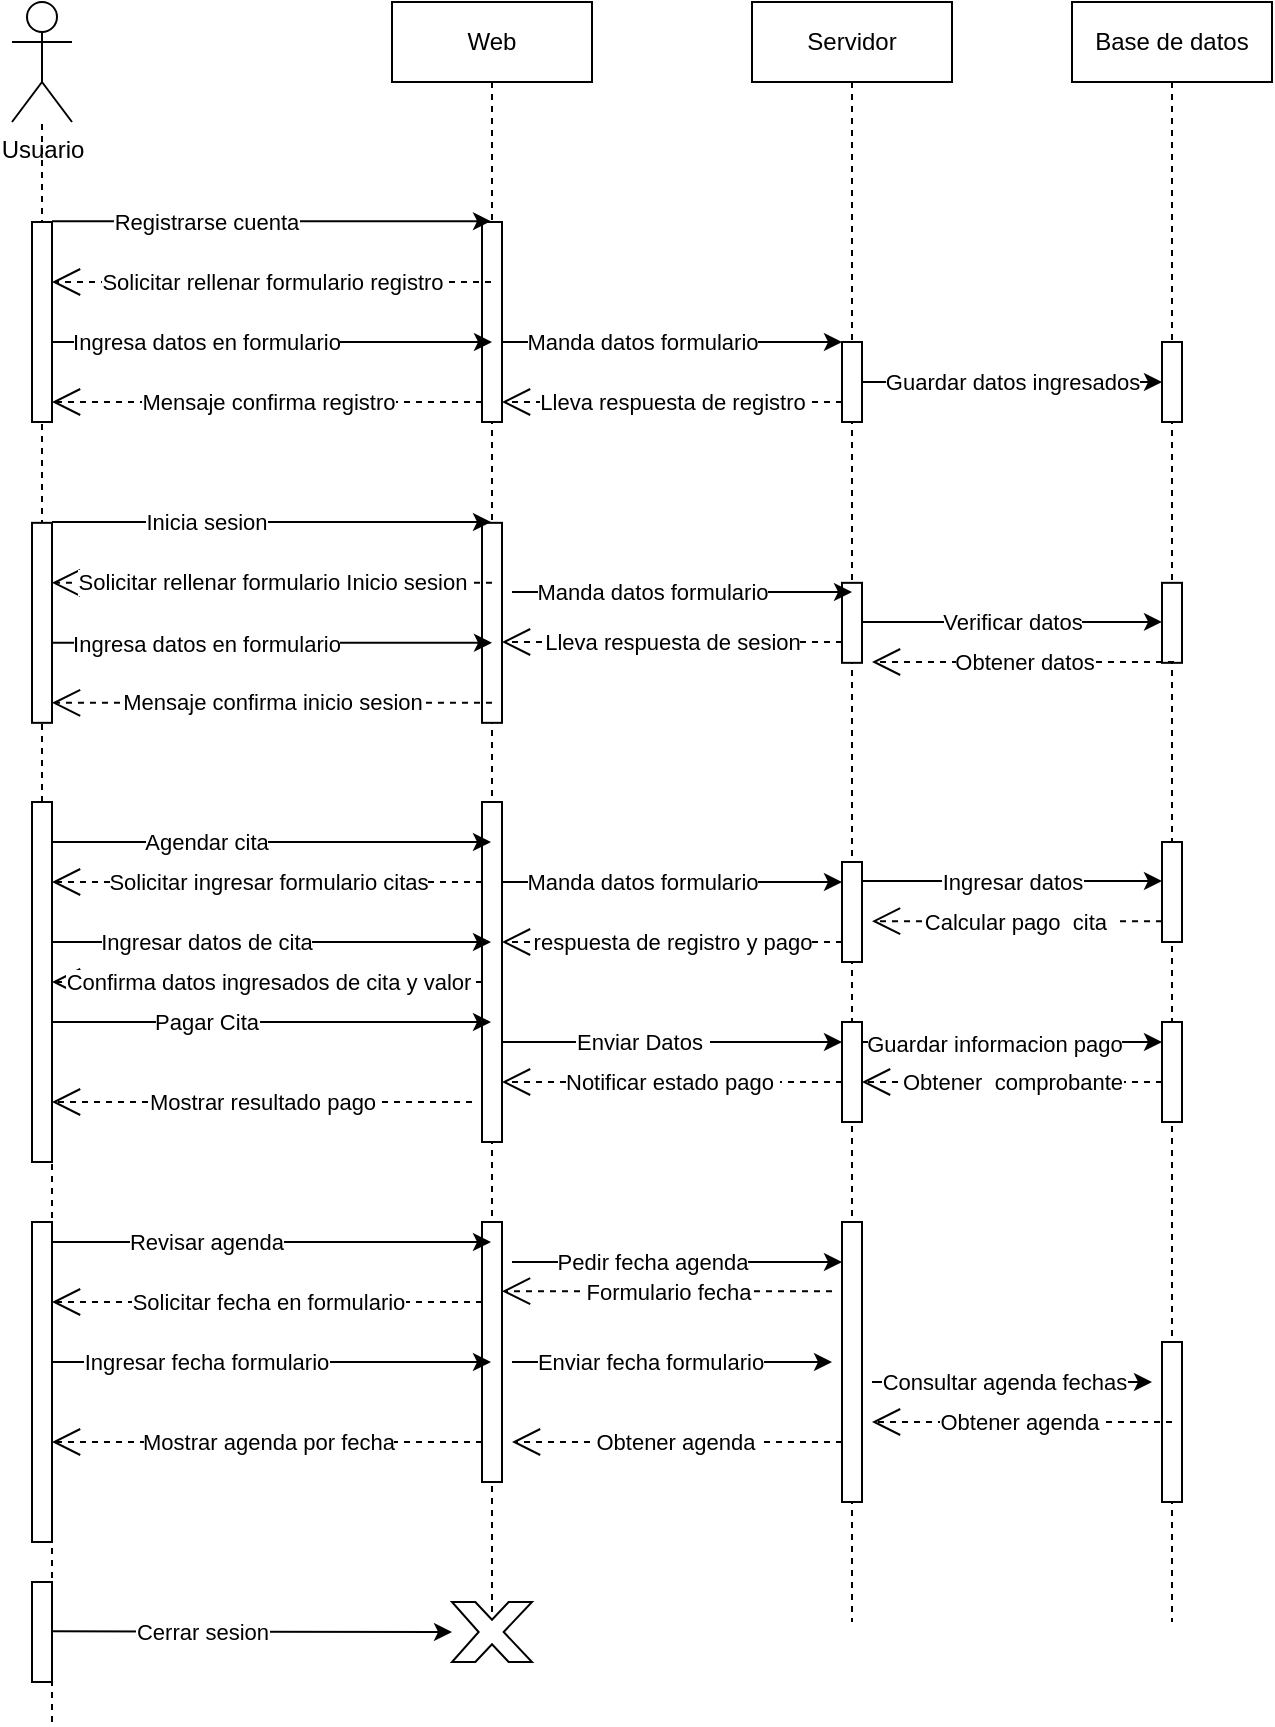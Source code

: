 <mxfile version="24.7.17">
  <diagram name="Page-1" id="2YBvvXClWsGukQMizWep">
    <mxGraphModel dx="527" dy="576" grid="1" gridSize="10" guides="1" tooltips="1" connect="1" arrows="1" fold="1" page="1" pageScale="1" pageWidth="850" pageHeight="1100" math="0" shadow="0">
      <root>
        <mxCell id="0" />
        <mxCell id="1" parent="0" />
        <mxCell id="aM9ryv3xv72pqoxQDRHE-5" value="Web" style="shape=umlLifeline;perimeter=lifelinePerimeter;whiteSpace=wrap;html=1;container=0;dropTarget=0;collapsible=0;recursiveResize=0;outlineConnect=0;portConstraint=eastwest;newEdgeStyle={&quot;edgeStyle&quot;:&quot;elbowEdgeStyle&quot;,&quot;elbow&quot;:&quot;vertical&quot;,&quot;curved&quot;:0,&quot;rounded&quot;:0};" parent="1" vertex="1">
          <mxGeometry x="410" y="140" width="100" height="820" as="geometry" />
        </mxCell>
        <mxCell id="aM9ryv3xv72pqoxQDRHE-6" value="" style="html=1;points=[];perimeter=orthogonalPerimeter;outlineConnect=0;targetShapes=umlLifeline;portConstraint=eastwest;newEdgeStyle={&quot;edgeStyle&quot;:&quot;elbowEdgeStyle&quot;,&quot;elbow&quot;:&quot;vertical&quot;,&quot;curved&quot;:0,&quot;rounded&quot;:0};" parent="aM9ryv3xv72pqoxQDRHE-5" vertex="1">
          <mxGeometry x="45" y="110" width="10" height="100" as="geometry" />
        </mxCell>
        <mxCell id="HGTkuZMRSbcF1hYtHtGG-42" value="" style="html=1;points=[];perimeter=orthogonalPerimeter;outlineConnect=0;targetShapes=umlLifeline;portConstraint=eastwest;newEdgeStyle={&quot;edgeStyle&quot;:&quot;elbowEdgeStyle&quot;,&quot;elbow&quot;:&quot;vertical&quot;,&quot;curved&quot;:0,&quot;rounded&quot;:0};" vertex="1" parent="aM9ryv3xv72pqoxQDRHE-5">
          <mxGeometry x="45" y="260.42" width="10" height="100" as="geometry" />
        </mxCell>
        <mxCell id="HGTkuZMRSbcF1hYtHtGG-62" value="" style="html=1;points=[];perimeter=orthogonalPerimeter;outlineConnect=0;targetShapes=umlLifeline;portConstraint=eastwest;newEdgeStyle={&quot;edgeStyle&quot;:&quot;elbowEdgeStyle&quot;,&quot;elbow&quot;:&quot;vertical&quot;,&quot;curved&quot;:0,&quot;rounded&quot;:0};" vertex="1" parent="aM9ryv3xv72pqoxQDRHE-5">
          <mxGeometry x="45" y="400" width="10" height="170" as="geometry" />
        </mxCell>
        <mxCell id="HGTkuZMRSbcF1hYtHtGG-114" value="&lt;span style=&quot;color: rgba(0, 0, 0, 0); font-family: monospace; font-size: 0px; text-align: start;&quot;&gt;%3CmxGraphModel%3E%3Croot%3E%3CmxCell%20id%3D%220%22%2F%3E%3CmxCell%20id%3D%221%22%20parent%3D%220%22%2F%3E%3CmxCell%20id%3D%222%22%20value%3D%22%22%20style%3D%22endArrow%3Dclassic%3Bhtml%3D1%3Brounded%3D0%3B%22%20edge%3D%221%22%20parent%3D%221%22%3E%3CmxGeometry%20width%3D%2250%22%20height%3D%2250%22%20relative%3D%221%22%20as%3D%22geometry%22%3E%3CmxPoint%20x%3D%22240%22%20y%3D%22400%22%20as%3D%22sourcePoint%22%2F%3E%3CmxPoint%20x%3D%22459.5%22%20y%3D%22400%22%20as%3D%22targetPoint%22%2F%3E%3C%2FmxGeometry%3E%3C%2FmxCell%3E%3CmxCell%20id%3D%223%22%20value%3D%22Inicia%20sesion%22%20style%3D%22edgeLabel%3Bhtml%3D1%3Balign%3Dcenter%3BverticalAlign%3Dmiddle%3Bresizable%3D0%3Bpoints%3D%5B%5D%3B%22%20vertex%3D%221%22%20connectable%3D%220%22%20parent%3D%222%22%3E%3CmxGeometry%20x%3D%22-0.717%22%20y%3D%221%22%20relative%3D%221%22%20as%3D%22geometry%22%3E%3CmxPoint%20x%3D%2246%22%20y%3D%221%22%20as%3D%22offset%22%2F%3E%3C%2FmxGeometry%3E%3C%2FmxCell%3E%3C%2Froot%3E%3C%2FmxGraphModel%3E&lt;/span&gt;&lt;span style=&quot;color: rgba(0, 0, 0, 0); font-family: monospace; font-size: 0px; text-align: start;&quot;&gt;%3CmxGraphModel%3E%3Croot%3E%3CmxCell%20id%3D%220%22%2F%3E%3CmxCell%20id%3D%221%22%20parent%3D%220%22%2F%3E%3CmxCell%20id%3D%222%22%20value%3D%22%22%20style%3D%22endArrow%3Dclassic%3Bhtml%3D1%3Brounded%3D0%3B%22%20edge%3D%221%22%20parent%3D%221%22%3E%3CmxGeometry%20width%3D%2250%22%20height%3D%2250%22%20relative%3D%221%22%20as%3D%22geometry%22%3E%3CmxPoint%20x%3D%22240%22%20y%3D%22400%22%20as%3D%22sourcePoint%22%2F%3E%3CmxPoint%20x%3D%22459.5%22%20y%3D%22400%22%20as%3D%22targetPoint%22%2F%3E%3C%2FmxGeometry%3E%3C%2FmxCell%3E%3CmxCell%20id%3D%223%22%20value%3D%22Inicia%20sesion%22%20style%3D%22edgeLabel%3Bhtml%3D1%3Balign%3Dcenter%3BverticalAlign%3Dmiddle%3Bresizable%3D0%3Bpoints%3D%5B%5D%3B%22%20vertex%3D%221%22%20connectable%3D%220%22%20parent%3D%222%22%3E%3CmxGeometry%20x%3D%22-0.717%22%20y%3D%221%22%20relative%3D%221%22%20as%3D%22geometry%22%3E%3CmxPoint%20x%3D%2246%22%20y%3D%221%22%20as%3D%22offset%22%2F%3E%3C%2FmxGeometry%3E%3C%2FmxCell%3E%3C%2Froot%3E%3C%2FmxGraphModel%3E&lt;/span&gt;" style="html=1;points=[];perimeter=orthogonalPerimeter;outlineConnect=0;targetShapes=umlLifeline;portConstraint=eastwest;newEdgeStyle={&quot;edgeStyle&quot;:&quot;elbowEdgeStyle&quot;,&quot;elbow&quot;:&quot;vertical&quot;,&quot;curved&quot;:0,&quot;rounded&quot;:0};" vertex="1" parent="aM9ryv3xv72pqoxQDRHE-5">
          <mxGeometry x="45" y="610" width="10" height="130" as="geometry" />
        </mxCell>
        <mxCell id="HGTkuZMRSbcF1hYtHtGG-1" value="Servidor" style="shape=umlLifeline;perimeter=lifelinePerimeter;whiteSpace=wrap;html=1;container=0;dropTarget=0;collapsible=0;recursiveResize=0;outlineConnect=0;portConstraint=eastwest;newEdgeStyle={&quot;edgeStyle&quot;:&quot;elbowEdgeStyle&quot;,&quot;elbow&quot;:&quot;vertical&quot;,&quot;curved&quot;:0,&quot;rounded&quot;:0};" vertex="1" parent="1">
          <mxGeometry x="590" y="140" width="100" height="810" as="geometry" />
        </mxCell>
        <mxCell id="HGTkuZMRSbcF1hYtHtGG-2" value="" style="html=1;points=[];perimeter=orthogonalPerimeter;outlineConnect=0;targetShapes=umlLifeline;portConstraint=eastwest;newEdgeStyle={&quot;edgeStyle&quot;:&quot;elbowEdgeStyle&quot;,&quot;elbow&quot;:&quot;vertical&quot;,&quot;curved&quot;:0,&quot;rounded&quot;:0};" vertex="1" parent="HGTkuZMRSbcF1hYtHtGG-1">
          <mxGeometry x="45" y="170" width="10" height="40" as="geometry" />
        </mxCell>
        <mxCell id="HGTkuZMRSbcF1hYtHtGG-44" value="" style="html=1;points=[];perimeter=orthogonalPerimeter;outlineConnect=0;targetShapes=umlLifeline;portConstraint=eastwest;newEdgeStyle={&quot;edgeStyle&quot;:&quot;elbowEdgeStyle&quot;,&quot;elbow&quot;:&quot;vertical&quot;,&quot;curved&quot;:0,&quot;rounded&quot;:0};" vertex="1" parent="HGTkuZMRSbcF1hYtHtGG-1">
          <mxGeometry x="45" y="290.42" width="10" height="40" as="geometry" />
        </mxCell>
        <mxCell id="HGTkuZMRSbcF1hYtHtGG-69" value="&lt;span style=&quot;color: rgba(0, 0, 0, 0); font-family: monospace; font-size: 0px; text-align: start;&quot;&gt;%3CmxGraphModel%3E%3Croot%3E%3CmxCell%20id%3D%220%22%2F%3E%3CmxCell%20id%3D%221%22%20parent%3D%220%22%2F%3E%3CmxCell%20id%3D%222%22%20value%3D%22%22%20style%3D%22endArrow%3Dclassic%3Bhtml%3D1%3Brounded%3D0%3B%22%20edge%3D%221%22%20parent%3D%221%22%3E%3CmxGeometry%20width%3D%2250%22%20height%3D%2250%22%20relative%3D%221%22%20as%3D%22geometry%22%3E%3CmxPoint%20x%3D%22240%22%20y%3D%22400%22%20as%3D%22sourcePoint%22%2F%3E%3CmxPoint%20x%3D%22459.5%22%20y%3D%22400%22%20as%3D%22targetPoint%22%2F%3E%3C%2FmxGeometry%3E%3C%2FmxCell%3E%3CmxCell%20id%3D%223%22%20value%3D%22Inicia%20sesion%22%20style%3D%22edgeLabel%3Bhtml%3D1%3Balign%3Dcenter%3BverticalAlign%3Dmiddle%3Bresizable%3D0%3Bpoints%3D%5B%5D%3B%22%20vertex%3D%221%22%20connectable%3D%220%22%20parent%3D%222%22%3E%3CmxGeometry%20x%3D%22-0.717%22%20y%3D%221%22%20relative%3D%221%22%20as%3D%22geometry%22%3E%3CmxPoint%20x%3D%2246%22%20y%3D%221%22%20as%3D%22offset%22%2F%3E%3C%2FmxGeometry%3E%3C%2FmxCell%3E%3C%2Froot%3E%3C%2FmxGraphModel%3E&lt;/span&gt;" style="html=1;points=[];perimeter=orthogonalPerimeter;outlineConnect=0;targetShapes=umlLifeline;portConstraint=eastwest;newEdgeStyle={&quot;edgeStyle&quot;:&quot;elbowEdgeStyle&quot;,&quot;elbow&quot;:&quot;vertical&quot;,&quot;curved&quot;:0,&quot;rounded&quot;:0};" vertex="1" parent="HGTkuZMRSbcF1hYtHtGG-1">
          <mxGeometry x="45" y="430" width="10" height="50" as="geometry" />
        </mxCell>
        <mxCell id="HGTkuZMRSbcF1hYtHtGG-94" value="&lt;span style=&quot;color: rgba(0, 0, 0, 0); font-family: monospace; font-size: 0px; text-align: start;&quot;&gt;%3CmxGraphModel%3E%3Croot%3E%3CmxCell%20id%3D%220%22%2F%3E%3CmxCell%20id%3D%221%22%20parent%3D%220%22%2F%3E%3CmxCell%20id%3D%222%22%20value%3D%22%22%20style%3D%22endArrow%3Dclassic%3Bhtml%3D1%3Brounded%3D0%3B%22%20edge%3D%221%22%20parent%3D%221%22%3E%3CmxGeometry%20width%3D%2250%22%20height%3D%2250%22%20relative%3D%221%22%20as%3D%22geometry%22%3E%3CmxPoint%20x%3D%22240%22%20y%3D%22400%22%20as%3D%22sourcePoint%22%2F%3E%3CmxPoint%20x%3D%22459.5%22%20y%3D%22400%22%20as%3D%22targetPoint%22%2F%3E%3C%2FmxGeometry%3E%3C%2FmxCell%3E%3CmxCell%20id%3D%223%22%20value%3D%22Inicia%20sesion%22%20style%3D%22edgeLabel%3Bhtml%3D1%3Balign%3Dcenter%3BverticalAlign%3Dmiddle%3Bresizable%3D0%3Bpoints%3D%5B%5D%3B%22%20vertex%3D%221%22%20connectable%3D%220%22%20parent%3D%222%22%3E%3CmxGeometry%20x%3D%22-0.717%22%20y%3D%221%22%20relative%3D%221%22%20as%3D%22geometry%22%3E%3CmxPoint%20x%3D%2246%22%20y%3D%221%22%20as%3D%22offset%22%2F%3E%3C%2FmxGeometry%3E%3C%2FmxCell%3E%3C%2Froot%3E%3C%2FmxGraphModel%3E&lt;/span&gt;&lt;span style=&quot;color: rgba(0, 0, 0, 0); font-family: monospace; font-size: 0px; text-align: start;&quot;&gt;%3CmxGraphModel%3E%3Croot%3E%3CmxCell%20id%3D%220%22%2F%3E%3CmxCell%20id%3D%221%22%20parent%3D%220%22%2F%3E%3CmxCell%20id%3D%222%22%20value%3D%22%22%20style%3D%22endArrow%3Dclassic%3Bhtml%3D1%3Brounded%3D0%3B%22%20edge%3D%221%22%20parent%3D%221%22%3E%3CmxGeometry%20width%3D%2250%22%20height%3D%2250%22%20relative%3D%221%22%20as%3D%22geometry%22%3E%3CmxPoint%20x%3D%22240%22%20y%3D%22400%22%20as%3D%22sourcePoint%22%2F%3E%3CmxPoint%20x%3D%22459.5%22%20y%3D%22400%22%20as%3D%22targetPoint%22%2F%3E%3C%2FmxGeometry%3E%3C%2FmxCell%3E%3CmxCell%20id%3D%223%22%20value%3D%22Inicia%20sesion%22%20style%3D%22edgeLabel%3Bhtml%3D1%3Balign%3Dcenter%3BverticalAlign%3Dmiddle%3Bresizable%3D0%3Bpoints%3D%5B%5D%3B%22%20vertex%3D%221%22%20connectable%3D%220%22%20parent%3D%222%22%3E%3CmxGeometry%20x%3D%22-0.717%22%20y%3D%221%22%20relative%3D%221%22%20as%3D%22geometry%22%3E%3CmxPoint%20x%3D%2246%22%20y%3D%221%22%20as%3D%22offset%22%2F%3E%3C%2FmxGeometry%3E%3C%2FmxCell%3E%3C%2Froot%3E%3C%2FmxGraphModel%3E&lt;/span&gt;&lt;span style=&quot;color: rgba(0, 0, 0, 0); font-family: monospace; font-size: 0px; text-align: start;&quot;&gt;%3CmxGraphModel%3E%3Croot%3E%3CmxCell%20id%3D%220%22%2F%3E%3CmxCell%20id%3D%221%22%20parent%3D%220%22%2F%3E%3CmxCell%20id%3D%222%22%20value%3D%22%22%20style%3D%22endArrow%3Dclassic%3Bhtml%3D1%3Brounded%3D0%3B%22%20edge%3D%221%22%20parent%3D%221%22%3E%3CmxGeometry%20width%3D%2250%22%20height%3D%2250%22%20relative%3D%221%22%20as%3D%22geometry%22%3E%3CmxPoint%20x%3D%22240%22%20y%3D%22400%22%20as%3D%22sourcePoint%22%2F%3E%3CmxPoint%20x%3D%22459.5%22%20y%3D%22400%22%20as%3D%22targetPoint%22%2F%3E%3C%2FmxGeometry%3E%3C%2FmxCell%3E%3CmxCell%20id%3D%223%22%20value%3D%22Inicia%20sesion%22%20style%3D%22edgeLabel%3Bhtml%3D1%3Balign%3Dcenter%3BverticalAlign%3Dmiddle%3Bresizable%3D0%3Bpoints%3D%5B%5D%3B%22%20vertex%3D%221%22%20connectable%3D%220%22%20parent%3D%222%22%3E%3CmxGeometry%20x%3D%22-0.717%22%20y%3D%221%22%20relative%3D%221%22%20as%3D%22geometry%22%3E%3CmxPoint%20x%3D%2246%22%20y%3D%221%22%20as%3D%22offset%22%2F%3E%3C%2FmxGeometry%3E%3C%2FmxCell%3E%3C%2Froot%3E%3C%2FmxGraphModel%3E&lt;/span&gt;&lt;span style=&quot;color: rgba(0, 0, 0, 0); font-family: monospace; font-size: 0px; text-align: start;&quot;&gt;%3CmxGraphModel%3E%3Croot%3E%3CmxCell%20id%3D%220%22%2F%3E%3CmxCell%20id%3D%221%22%20parent%3D%220%22%2F%3E%3CmxCell%20id%3D%222%22%20value%3D%22%22%20style%3D%22endArrow%3Dclassic%3Bhtml%3D1%3Brounded%3D0%3B%22%20edge%3D%221%22%20parent%3D%221%22%3E%3CmxGeometry%20width%3D%2250%22%20height%3D%2250%22%20relative%3D%221%22%20as%3D%22geometry%22%3E%3CmxPoint%20x%3D%22240%22%20y%3D%22400%22%20as%3D%22sourcePoint%22%2F%3E%3CmxPoint%20x%3D%22459.5%22%20y%3D%22400%22%20as%3D%22targetPoint%22%2F%3E%3C%2FmxGeometry%3E%3C%2FmxCell%3E%3CmxCell%20id%3D%223%22%20value%3D%22Inicia%20sesion%22%20style%3D%22edgeLabel%3Bhtml%3D1%3Balign%3Dcenter%3BverticalAlign%3Dmiddle%3Bresizable%3D0%3Bpoints%3D%5B%5D%3B%22%20vertex%3D%221%22%20connectable%3D%220%22%20parent%3D%222%22%3E%3CmxGeometry%20x%3D%22-0.717%22%20y%3D%221%22%20relative%3D%221%22%20as%3D%22geometry%22%3E%3CmxPoint%20x%3D%2246%22%20y%3D%221%22%20as%3D%22offset%22%2F%3E%3C%2FmxGeometry%3E%3C%2FmxCell%3E%3C%2Froot%3E%3C%2FmxGraphModel%3E&lt;/span&gt;" style="html=1;points=[];perimeter=orthogonalPerimeter;outlineConnect=0;targetShapes=umlLifeline;portConstraint=eastwest;newEdgeStyle={&quot;edgeStyle&quot;:&quot;elbowEdgeStyle&quot;,&quot;elbow&quot;:&quot;vertical&quot;,&quot;curved&quot;:0,&quot;rounded&quot;:0};" vertex="1" parent="HGTkuZMRSbcF1hYtHtGG-1">
          <mxGeometry x="45" y="510" width="10" height="50" as="geometry" />
        </mxCell>
        <mxCell id="HGTkuZMRSbcF1hYtHtGG-112" value="&lt;span style=&quot;color: rgba(0, 0, 0, 0); font-family: monospace; font-size: 0px; text-align: start;&quot;&gt;%3CmxGraphModel%3E%3Croot%3E%3CmxCell%20id%3D%220%22%2F%3E%3CmxCell%20id%3D%221%22%20parent%3D%220%22%2F%3E%3CmxCell%20id%3D%222%22%20value%3D%22%22%20style%3D%22endArrow%3Dclassic%3Bhtml%3D1%3Brounded%3D0%3B%22%20edge%3D%221%22%20parent%3D%221%22%3E%3CmxGeometry%20width%3D%2250%22%20height%3D%2250%22%20relative%3D%221%22%20as%3D%22geometry%22%3E%3CmxPoint%20x%3D%22240%22%20y%3D%22400%22%20as%3D%22sourcePoint%22%2F%3E%3CmxPoint%20x%3D%22459.5%22%20y%3D%22400%22%20as%3D%22targetPoint%22%2F%3E%3C%2FmxGeometry%3E%3C%2FmxCell%3E%3CmxCell%20id%3D%223%22%20value%3D%22Inicia%20sesion%22%20style%3D%22edgeLabel%3Bhtml%3D1%3Balign%3Dcenter%3BverticalAlign%3Dmiddle%3Bresizable%3D0%3Bpoints%3D%5B%5D%3B%22%20vertex%3D%221%22%20connectable%3D%220%22%20parent%3D%222%22%3E%3CmxGeometry%20x%3D%22-0.717%22%20y%3D%221%22%20relative%3D%221%22%20as%3D%22geometry%22%3E%3CmxPoint%20x%3D%2246%22%20y%3D%221%22%20as%3D%22offset%22%2F%3E%3C%2FmxGeometry%3E%3C%2FmxCell%3E%3C%2Froot%3E%3C%2FmxGraphModel%3E&lt;/span&gt;&lt;span style=&quot;color: rgba(0, 0, 0, 0); font-family: monospace; font-size: 0px; text-align: start;&quot;&gt;%3CmxGraphModel%3E%3Croot%3E%3CmxCell%20id%3D%220%22%2F%3E%3CmxCell%20id%3D%221%22%20parent%3D%220%22%2F%3E%3CmxCell%20id%3D%222%22%20value%3D%22%22%20style%3D%22endArrow%3Dclassic%3Bhtml%3D1%3Brounded%3D0%3B%22%20edge%3D%221%22%20parent%3D%221%22%3E%3CmxGeometry%20width%3D%2250%22%20height%3D%2250%22%20relative%3D%221%22%20as%3D%22geometry%22%3E%3CmxPoint%20x%3D%22240%22%20y%3D%22400%22%20as%3D%22sourcePoint%22%2F%3E%3CmxPoint%20x%3D%22459.5%22%20y%3D%22400%22%20as%3D%22targetPoint%22%2F%3E%3C%2FmxGeometry%3E%3C%2FmxCell%3E%3CmxCell%20id%3D%223%22%20value%3D%22Inicia%20sesion%22%20style%3D%22edgeLabel%3Bhtml%3D1%3Balign%3Dcenter%3BverticalAlign%3Dmiddle%3Bresizable%3D0%3Bpoints%3D%5B%5D%3B%22%20vertex%3D%221%22%20connectable%3D%220%22%20parent%3D%222%22%3E%3CmxGeometry%20x%3D%22-0.717%22%20y%3D%221%22%20relative%3D%221%22%20as%3D%22geometry%22%3E%3CmxPoint%20x%3D%2246%22%20y%3D%221%22%20as%3D%22offset%22%2F%3E%3C%2FmxGeometry%3E%3C%2FmxCell%3E%3C%2Froot%3E%3C%2FmxGraphModel%3E&lt;/span&gt;" style="html=1;points=[];perimeter=orthogonalPerimeter;outlineConnect=0;targetShapes=umlLifeline;portConstraint=eastwest;newEdgeStyle={&quot;edgeStyle&quot;:&quot;elbowEdgeStyle&quot;,&quot;elbow&quot;:&quot;vertical&quot;,&quot;curved&quot;:0,&quot;rounded&quot;:0};" vertex="1" parent="HGTkuZMRSbcF1hYtHtGG-1">
          <mxGeometry x="45" y="610" width="10" height="140" as="geometry" />
        </mxCell>
        <mxCell id="HGTkuZMRSbcF1hYtHtGG-4" value="Base de datos" style="shape=umlLifeline;perimeter=lifelinePerimeter;whiteSpace=wrap;html=1;container=0;dropTarget=0;collapsible=0;recursiveResize=0;outlineConnect=0;portConstraint=eastwest;newEdgeStyle={&quot;edgeStyle&quot;:&quot;elbowEdgeStyle&quot;,&quot;elbow&quot;:&quot;vertical&quot;,&quot;curved&quot;:0,&quot;rounded&quot;:0};" vertex="1" parent="1">
          <mxGeometry x="750" y="140" width="100" height="810" as="geometry" />
        </mxCell>
        <mxCell id="HGTkuZMRSbcF1hYtHtGG-5" value="" style="html=1;points=[];perimeter=orthogonalPerimeter;outlineConnect=0;targetShapes=umlLifeline;portConstraint=eastwest;newEdgeStyle={&quot;edgeStyle&quot;:&quot;elbowEdgeStyle&quot;,&quot;elbow&quot;:&quot;vertical&quot;,&quot;curved&quot;:0,&quot;rounded&quot;:0};" vertex="1" parent="HGTkuZMRSbcF1hYtHtGG-4">
          <mxGeometry x="45" y="170" width="10" height="40" as="geometry" />
        </mxCell>
        <mxCell id="HGTkuZMRSbcF1hYtHtGG-54" value="" style="html=1;points=[];perimeter=orthogonalPerimeter;outlineConnect=0;targetShapes=umlLifeline;portConstraint=eastwest;newEdgeStyle={&quot;edgeStyle&quot;:&quot;elbowEdgeStyle&quot;,&quot;elbow&quot;:&quot;vertical&quot;,&quot;curved&quot;:0,&quot;rounded&quot;:0};" vertex="1" parent="HGTkuZMRSbcF1hYtHtGG-4">
          <mxGeometry x="45" y="290.42" width="10" height="40" as="geometry" />
        </mxCell>
        <mxCell id="HGTkuZMRSbcF1hYtHtGG-83" value="&lt;span style=&quot;color: rgba(0, 0, 0, 0); font-family: monospace; font-size: 0px; text-align: start;&quot;&gt;%3CmxGraphModel%3E%3Croot%3E%3CmxCell%20id%3D%220%22%2F%3E%3CmxCell%20id%3D%221%22%20parent%3D%220%22%2F%3E%3CmxCell%20id%3D%222%22%20value%3D%22%22%20style%3D%22endArrow%3Dclassic%3Bhtml%3D1%3Brounded%3D0%3B%22%20edge%3D%221%22%20parent%3D%221%22%3E%3CmxGeometry%20width%3D%2250%22%20height%3D%2250%22%20relative%3D%221%22%20as%3D%22geometry%22%3E%3CmxPoint%20x%3D%22240%22%20y%3D%22660%22%20as%3D%22sourcePoint%22%2F%3E%3CmxPoint%20x%3D%22459.5%22%20y%3D%22660%22%20as%3D%22targetPoint%22%2F%3E%3C%2FmxGeometry%3E%3C%2FmxCell%3E%3CmxCell%20id%3D%223%22%20value%3D%22Pagar%20Cita%22%20style%3D%22edgeLabel%3Bhtml%3D1%3Balign%3Dcenter%3BverticalAlign%3Dmiddle%3Bresizable%3D0%3Bpoints%3D%5B%5D%3B%22%20vertex%3D%221%22%20connectable%3D%220%22%20parent%3D%222%22%3E%3CmxGeometry%20x%3D%22-0.717%22%20y%3D%221%22%20relative%3D%221%22%20as%3D%22geometry%22%3E%3CmxPoint%20x%3D%2246%22%20y%3D%221%22%20as%3D%22offset%22%2F%3E%3C%2FmxGeometry%3E%3C%2FmxCell%3E%3C%2Froot%3E%3C%2FmxGraphModel%3E&lt;/span&gt;&lt;span style=&quot;color: rgba(0, 0, 0, 0); font-family: monospace; font-size: 0px; text-align: start;&quot;&gt;%3CmxGraphModel%3E%3Croot%3E%3CmxCell%20id%3D%220%22%2F%3E%3CmxCell%20id%3D%221%22%20parent%3D%220%22%2F%3E%3CmxCell%20id%3D%222%22%20value%3D%22%22%20style%3D%22endArrow%3Dclassic%3Bhtml%3D1%3Brounded%3D0%3B%22%20edge%3D%221%22%20parent%3D%221%22%3E%3CmxGeometry%20width%3D%2250%22%20height%3D%2250%22%20relative%3D%221%22%20as%3D%22geometry%22%3E%3CmxPoint%20x%3D%22240%22%20y%3D%22660%22%20as%3D%22sourcePoint%22%2F%3E%3CmxPoint%20x%3D%22459.5%22%20y%3D%22660%22%20as%3D%22targetPoint%22%2F%3E%3C%2FmxGeometry%3E%3C%2FmxCell%3E%3CmxCell%20id%3D%223%22%20value%3D%22Pagar%20Cita%22%20style%3D%22edgeLabel%3Bhtml%3D1%3Balign%3Dcenter%3BverticalAlign%3Dmiddle%3Bresizable%3D0%3Bpoints%3D%5B%5D%3B%22%20vertex%3D%221%22%20connectable%3D%220%22%20parent%3D%222%22%3E%3CmxGeometry%20x%3D%22-0.717%22%20y%3D%221%22%20relative%3D%221%22%20as%3D%22geometry%22%3E%3CmxPoint%20x%3D%2246%22%20y%3D%221%22%20as%3D%22offset%22%2F%3E%3C%2FmxGeometry%3E%3C%2FmxCell%3E%3C%2Froot%3E%3C%2FmxGraphModel%3E&lt;/span&gt;" style="html=1;points=[];perimeter=orthogonalPerimeter;outlineConnect=0;targetShapes=umlLifeline;portConstraint=eastwest;newEdgeStyle={&quot;edgeStyle&quot;:&quot;elbowEdgeStyle&quot;,&quot;elbow&quot;:&quot;vertical&quot;,&quot;curved&quot;:0,&quot;rounded&quot;:0};" vertex="1" parent="HGTkuZMRSbcF1hYtHtGG-4">
          <mxGeometry x="45" y="420" width="10" height="50" as="geometry" />
        </mxCell>
        <mxCell id="HGTkuZMRSbcF1hYtHtGG-84" value="" style="endArrow=classic;html=1;rounded=0;" edge="1" parent="HGTkuZMRSbcF1hYtHtGG-4">
          <mxGeometry width="50" height="50" relative="1" as="geometry">
            <mxPoint x="-105" y="439.52" as="sourcePoint" />
            <mxPoint x="45" y="439.52" as="targetPoint" />
          </mxGeometry>
        </mxCell>
        <mxCell id="HGTkuZMRSbcF1hYtHtGG-85" value="Ingresar datos" style="edgeLabel;html=1;align=center;verticalAlign=middle;resizable=0;points=[];" vertex="1" connectable="0" parent="HGTkuZMRSbcF1hYtHtGG-84">
          <mxGeometry x="-0.717" y="1" relative="1" as="geometry">
            <mxPoint x="54" y="1" as="offset" />
          </mxGeometry>
        </mxCell>
        <mxCell id="HGTkuZMRSbcF1hYtHtGG-86" value="Calcular pago&amp;nbsp; cita&amp;nbsp;" style="endArrow=open;endSize=12;dashed=1;html=1;rounded=0;" edge="1" parent="HGTkuZMRSbcF1hYtHtGG-4" source="HGTkuZMRSbcF1hYtHtGG-83">
          <mxGeometry x="-0.001" width="160" relative="1" as="geometry">
            <mxPoint x="40" y="460" as="sourcePoint" />
            <mxPoint x="-100" y="459.58" as="targetPoint" />
            <mxPoint as="offset" />
          </mxGeometry>
        </mxCell>
        <mxCell id="HGTkuZMRSbcF1hYtHtGG-101" value="&lt;span style=&quot;color: rgba(0, 0, 0, 0); font-family: monospace; font-size: 0px; text-align: start;&quot;&gt;%3CmxGraphModel%3E%3Croot%3E%3CmxCell%20id%3D%220%22%2F%3E%3CmxCell%20id%3D%221%22%20parent%3D%220%22%2F%3E%3CmxCell%20id%3D%222%22%20value%3D%22%22%20style%3D%22endArrow%3Dclassic%3Bhtml%3D1%3Brounded%3D0%3B%22%20edge%3D%221%22%20parent%3D%221%22%3E%3CmxGeometry%20width%3D%2250%22%20height%3D%2250%22%20relative%3D%221%22%20as%3D%22geometry%22%3E%3CmxPoint%20x%3D%22240%22%20y%3D%22660%22%20as%3D%22sourcePoint%22%2F%3E%3CmxPoint%20x%3D%22459.5%22%20y%3D%22660%22%20as%3D%22targetPoint%22%2F%3E%3C%2FmxGeometry%3E%3C%2FmxCell%3E%3CmxCell%20id%3D%223%22%20value%3D%22Pagar%20Cita%22%20style%3D%22edgeLabel%3Bhtml%3D1%3Balign%3Dcenter%3BverticalAlign%3Dmiddle%3Bresizable%3D0%3Bpoints%3D%5B%5D%3B%22%20vertex%3D%221%22%20connectable%3D%220%22%20parent%3D%222%22%3E%3CmxGeometry%20x%3D%22-0.717%22%20y%3D%221%22%20relative%3D%221%22%20as%3D%22geometry%22%3E%3CmxPoint%20x%3D%2246%22%20y%3D%221%22%20as%3D%22offset%22%2F%3E%3C%2FmxGeometry%3E%3C%2FmxCell%3E%3C%2Froot%3E%3C%2FmxGraphModel%3E&lt;/span&gt;&lt;span style=&quot;color: rgba(0, 0, 0, 0); font-family: monospace; font-size: 0px; text-align: start;&quot;&gt;%3CmxGraphModel%3E%3Croot%3E%3CmxCell%20id%3D%220%22%2F%3E%3CmxCell%20id%3D%221%22%20parent%3D%220%22%2F%3E%3CmxCell%20id%3D%222%22%20value%3D%22%22%20style%3D%22endArrow%3Dclassic%3Bhtml%3D1%3Brounded%3D0%3B%22%20edge%3D%221%22%20parent%3D%221%22%3E%3CmxGeometry%20width%3D%2250%22%20height%3D%2250%22%20relative%3D%221%22%20as%3D%22geometry%22%3E%3CmxPoint%20x%3D%22240%22%20y%3D%22660%22%20as%3D%22sourcePoint%22%2F%3E%3CmxPoint%20x%3D%22459.5%22%20y%3D%22660%22%20as%3D%22targetPoint%22%2F%3E%3C%2FmxGeometry%3E%3C%2FmxCell%3E%3CmxCell%20id%3D%223%22%20value%3D%22Pagar%20Cita%22%20style%3D%22edgeLabel%3Bhtml%3D1%3Balign%3Dcenter%3BverticalAlign%3Dmiddle%3Bresizable%3D0%3Bpoints%3D%5B%5D%3B%22%20vertex%3D%221%22%20connectable%3D%220%22%20parent%3D%222%22%3E%3CmxGeometry%20x%3D%22-0.717%22%20y%3D%221%22%20relative%3D%221%22%20as%3D%22geometry%22%3E%3CmxPoint%20x%3D%2246%22%20y%3D%221%22%20as%3D%22offset%22%2F%3E%3C%2FmxGeometry%3E%3C%2FmxCell%3E%3C%2Froot%3E%3C%2FmxGraphModel%3E&lt;/span&gt;&lt;span style=&quot;color: rgba(0, 0, 0, 0); font-family: monospace; font-size: 0px; text-align: start;&quot;&gt;%3CmxGraphModel%3E%3Croot%3E%3CmxCell%20id%3D%220%22%2F%3E%3CmxCell%20id%3D%221%22%20parent%3D%220%22%2F%3E%3CmxCell%20id%3D%222%22%20value%3D%22%22%20style%3D%22endArrow%3Dclassic%3Bhtml%3D1%3Brounded%3D0%3B%22%20edge%3D%221%22%20parent%3D%221%22%3E%3CmxGeometry%20width%3D%2250%22%20height%3D%2250%22%20relative%3D%221%22%20as%3D%22geometry%22%3E%3CmxPoint%20x%3D%22240%22%20y%3D%22660%22%20as%3D%22sourcePoint%22%2F%3E%3CmxPoint%20x%3D%22459.5%22%20y%3D%22660%22%20as%3D%22targetPoint%22%2F%3E%3C%2FmxGeometry%3E%3C%2FmxCell%3E%3CmxCell%20id%3D%223%22%20value%3D%22Pagar%20Cita%22%20style%3D%22edgeLabel%3Bhtml%3D1%3Balign%3Dcenter%3BverticalAlign%3Dmiddle%3Bresizable%3D0%3Bpoints%3D%5B%5D%3B%22%20vertex%3D%221%22%20connectable%3D%220%22%20parent%3D%222%22%3E%3CmxGeometry%20x%3D%22-0.717%22%20y%3D%221%22%20relative%3D%221%22%20as%3D%22geometry%22%3E%3CmxPoint%20x%3D%2246%22%20y%3D%221%22%20as%3D%22offset%22%2F%3E%3C%2FmxGeometry%3E%3C%2FmxCell%3E%3C%2Froot%3E%3C%2FmxGraphModel%3E&lt;/span&gt;&lt;span style=&quot;color: rgba(0, 0, 0, 0); font-family: monospace; font-size: 0px; text-align: start;&quot;&gt;%3CmxGraphModel%3E%3Croot%3E%3CmxCell%20id%3D%220%22%2F%3E%3CmxCell%20id%3D%221%22%20parent%3D%220%22%2F%3E%3CmxCell%20id%3D%222%22%20value%3D%22%22%20style%3D%22endArrow%3Dclassic%3Bhtml%3D1%3Brounded%3D0%3B%22%20edge%3D%221%22%20parent%3D%221%22%3E%3CmxGeometry%20width%3D%2250%22%20height%3D%2250%22%20relative%3D%221%22%20as%3D%22geometry%22%3E%3CmxPoint%20x%3D%22240%22%20y%3D%22660%22%20as%3D%22sourcePoint%22%2F%3E%3CmxPoint%20x%3D%22459.5%22%20y%3D%22660%22%20as%3D%22targetPoint%22%2F%3E%3C%2FmxGeometry%3E%3C%2FmxCell%3E%3CmxCell%20id%3D%223%22%20value%3D%22Pagar%20Cita%22%20style%3D%22edgeLabel%3Bhtml%3D1%3Balign%3Dcenter%3BverticalAlign%3Dmiddle%3Bresizable%3D0%3Bpoints%3D%5B%5D%3B%22%20vertex%3D%221%22%20connectable%3D%220%22%20parent%3D%222%22%3E%3CmxGeometry%20x%3D%22-0.717%22%20y%3D%221%22%20relative%3D%221%22%20as%3D%22geometry%22%3E%3CmxPoint%20x%3D%2246%22%20y%3D%221%22%20as%3D%22offset%22%2F%3E%3C%2FmxGeometry%3E%3C%2FmxCell%3E%3C%2Froot%3E%3C%2FmxGraphModel%3E&lt;/span&gt;" style="html=1;points=[];perimeter=orthogonalPerimeter;outlineConnect=0;targetShapes=umlLifeline;portConstraint=eastwest;newEdgeStyle={&quot;edgeStyle&quot;:&quot;elbowEdgeStyle&quot;,&quot;elbow&quot;:&quot;vertical&quot;,&quot;curved&quot;:0,&quot;rounded&quot;:0};" vertex="1" parent="HGTkuZMRSbcF1hYtHtGG-4">
          <mxGeometry x="45" y="510" width="10" height="50" as="geometry" />
        </mxCell>
        <mxCell id="HGTkuZMRSbcF1hYtHtGG-113" value="&lt;span style=&quot;color: rgba(0, 0, 0, 0); font-family: monospace; font-size: 0px; text-align: start;&quot;&gt;%3CmxGraphModel%3E%3Croot%3E%3CmxCell%20id%3D%220%22%2F%3E%3CmxCell%20id%3D%221%22%20parent%3D%220%22%2F%3E%3CmxCell%20id%3D%222%22%20value%3D%22%22%20style%3D%22endArrow%3Dclassic%3Bhtml%3D1%3Brounded%3D0%3B%22%20edge%3D%221%22%20parent%3D%221%22%3E%3CmxGeometry%20width%3D%2250%22%20height%3D%2250%22%20relative%3D%221%22%20as%3D%22geometry%22%3E%3CmxPoint%20x%3D%22240%22%20y%3D%22660%22%20as%3D%22sourcePoint%22%2F%3E%3CmxPoint%20x%3D%22459.5%22%20y%3D%22660%22%20as%3D%22targetPoint%22%2F%3E%3C%2FmxGeometry%3E%3C%2FmxCell%3E%3CmxCell%20id%3D%223%22%20value%3D%22Pagar%20Cita%22%20style%3D%22edgeLabel%3Bhtml%3D1%3Balign%3Dcenter%3BverticalAlign%3Dmiddle%3Bresizable%3D0%3Bpoints%3D%5B%5D%3B%22%20vertex%3D%221%22%20connectable%3D%220%22%20parent%3D%222%22%3E%3CmxGeometry%20x%3D%22-0.717%22%20y%3D%221%22%20relative%3D%221%22%20as%3D%22geometry%22%3E%3CmxPoint%20x%3D%2246%22%20y%3D%221%22%20as%3D%22offset%22%2F%3E%3C%2FmxGeometry%3E%3C%2FmxCell%3E%3C%2Froot%3E%3C%2FmxGraphModel%3E&lt;/span&gt;&lt;span style=&quot;color: rgba(0, 0, 0, 0); font-family: monospace; font-size: 0px; text-align: start;&quot;&gt;%3CmxGraphModel%3E%3Croot%3E%3CmxCell%20id%3D%220%22%2F%3E%3CmxCell%20id%3D%221%22%20parent%3D%220%22%2F%3E%3CmxCell%20id%3D%222%22%20value%3D%22%22%20style%3D%22endArrow%3Dclassic%3Bhtml%3D1%3Brounded%3D0%3B%22%20edge%3D%221%22%20parent%3D%221%22%3E%3CmxGeometry%20width%3D%2250%22%20height%3D%2250%22%20relative%3D%221%22%20as%3D%22geometry%22%3E%3CmxPoint%20x%3D%22240%22%20y%3D%22660%22%20as%3D%22sourcePoint%22%2F%3E%3CmxPoint%20x%3D%22459.5%22%20y%3D%22660%22%20as%3D%22targetPoint%22%2F%3E%3C%2FmxGeometry%3E%3C%2FmxCell%3E%3CmxCell%20id%3D%223%22%20value%3D%22Pagar%20Cita%22%20style%3D%22edgeLabel%3Bhtml%3D1%3Balign%3Dcenter%3BverticalAlign%3Dmiddle%3Bresizable%3D0%3Bpoints%3D%5B%5D%3B%22%20vertex%3D%221%22%20connectable%3D%220%22%20parent%3D%222%22%3E%3CmxGeometry%20x%3D%22-0.717%22%20y%3D%221%22%20relative%3D%221%22%20as%3D%22geometry%22%3E%3CmxPoint%20x%3D%2246%22%20y%3D%221%22%20as%3D%22offset%22%2F%3E%3C%2FmxGeometry%3E%3C%2FmxCell%3E%3C%2Froot%3E%3C%2FmxGraphModel%3E&lt;/span&gt;" style="html=1;points=[];perimeter=orthogonalPerimeter;outlineConnect=0;targetShapes=umlLifeline;portConstraint=eastwest;newEdgeStyle={&quot;edgeStyle&quot;:&quot;elbowEdgeStyle&quot;,&quot;elbow&quot;:&quot;vertical&quot;,&quot;curved&quot;:0,&quot;rounded&quot;:0};" vertex="1" parent="HGTkuZMRSbcF1hYtHtGG-4">
          <mxGeometry x="45" y="670" width="10" height="80" as="geometry" />
        </mxCell>
        <mxCell id="HGTkuZMRSbcF1hYtHtGG-10" value="Usuario" style="shape=umlActor;verticalLabelPosition=bottom;verticalAlign=top;html=1;outlineConnect=0;" vertex="1" parent="1">
          <mxGeometry x="220" y="140" width="30" height="60" as="geometry" />
        </mxCell>
        <mxCell id="HGTkuZMRSbcF1hYtHtGG-15" value="" style="endArrow=none;dashed=1;html=1;rounded=0;" edge="1" parent="1" source="HGTkuZMRSbcF1hYtHtGG-60">
          <mxGeometry width="50" height="50" relative="1" as="geometry">
            <mxPoint x="240" y="870" as="sourcePoint" />
            <mxPoint x="235" y="200" as="targetPoint" />
            <Array as="points" />
          </mxGeometry>
        </mxCell>
        <mxCell id="HGTkuZMRSbcF1hYtHtGG-20" value="" style="endArrow=classic;html=1;rounded=0;" edge="1" parent="1">
          <mxGeometry width="50" height="50" relative="1" as="geometry">
            <mxPoint x="240" y="249.58" as="sourcePoint" />
            <mxPoint x="459.5" y="249.58" as="targetPoint" />
          </mxGeometry>
        </mxCell>
        <mxCell id="HGTkuZMRSbcF1hYtHtGG-21" value="Registrarse cuenta" style="edgeLabel;html=1;align=center;verticalAlign=middle;resizable=0;points=[];" vertex="1" connectable="0" parent="HGTkuZMRSbcF1hYtHtGG-20">
          <mxGeometry x="-0.717" y="1" relative="1" as="geometry">
            <mxPoint x="46" y="1" as="offset" />
          </mxGeometry>
        </mxCell>
        <mxCell id="HGTkuZMRSbcF1hYtHtGG-22" value="Solicitar rellenar formulario registro" style="endArrow=open;endSize=12;dashed=1;html=1;rounded=0;" edge="1" parent="1" source="aM9ryv3xv72pqoxQDRHE-5">
          <mxGeometry x="-0.001" width="160" relative="1" as="geometry">
            <mxPoint x="300" y="280" as="sourcePoint" />
            <mxPoint x="240" y="280" as="targetPoint" />
            <mxPoint as="offset" />
          </mxGeometry>
        </mxCell>
        <mxCell id="HGTkuZMRSbcF1hYtHtGG-24" value="" style="endArrow=classic;html=1;rounded=0;" edge="1" parent="1">
          <mxGeometry width="50" height="50" relative="1" as="geometry">
            <mxPoint x="240" y="310" as="sourcePoint" />
            <mxPoint x="460" y="310" as="targetPoint" />
          </mxGeometry>
        </mxCell>
        <mxCell id="HGTkuZMRSbcF1hYtHtGG-25" value="Ingresa datos en formulario" style="edgeLabel;html=1;align=center;verticalAlign=middle;resizable=0;points=[];" vertex="1" connectable="0" parent="HGTkuZMRSbcF1hYtHtGG-24">
          <mxGeometry x="-0.717" y="1" relative="1" as="geometry">
            <mxPoint x="46" y="1" as="offset" />
          </mxGeometry>
        </mxCell>
        <mxCell id="HGTkuZMRSbcF1hYtHtGG-27" value="Mensaje confirma registro" style="endArrow=open;endSize=12;dashed=1;html=1;rounded=0;" edge="1" parent="1" source="aM9ryv3xv72pqoxQDRHE-6">
          <mxGeometry x="-0.001" width="160" relative="1" as="geometry">
            <mxPoint x="430" y="340" as="sourcePoint" />
            <mxPoint x="240" y="340" as="targetPoint" />
            <mxPoint as="offset" />
          </mxGeometry>
        </mxCell>
        <mxCell id="HGTkuZMRSbcF1hYtHtGG-28" value="" style="html=1;points=[];perimeter=orthogonalPerimeter;outlineConnect=0;targetShapes=umlLifeline;portConstraint=eastwest;newEdgeStyle={&quot;edgeStyle&quot;:&quot;elbowEdgeStyle&quot;,&quot;elbow&quot;:&quot;vertical&quot;,&quot;curved&quot;:0,&quot;rounded&quot;:0};" vertex="1" parent="1">
          <mxGeometry x="230" y="250" width="10" height="100" as="geometry" />
        </mxCell>
        <mxCell id="HGTkuZMRSbcF1hYtHtGG-29" value="" style="endArrow=classic;html=1;rounded=0;" edge="1" parent="1" target="HGTkuZMRSbcF1hYtHtGG-2">
          <mxGeometry width="50" height="50" relative="1" as="geometry">
            <mxPoint x="465" y="310" as="sourcePoint" />
            <mxPoint x="620" y="310" as="targetPoint" />
            <Array as="points" />
          </mxGeometry>
        </mxCell>
        <mxCell id="HGTkuZMRSbcF1hYtHtGG-30" value="Manda datos formulario" style="edgeLabel;html=1;align=center;verticalAlign=middle;resizable=0;points=[];" vertex="1" connectable="0" parent="HGTkuZMRSbcF1hYtHtGG-29">
          <mxGeometry x="-0.717" y="1" relative="1" as="geometry">
            <mxPoint x="46" y="1" as="offset" />
          </mxGeometry>
        </mxCell>
        <mxCell id="HGTkuZMRSbcF1hYtHtGG-32" value="" style="endArrow=classic;html=1;rounded=0;" edge="1" parent="1" source="HGTkuZMRSbcF1hYtHtGG-2" target="HGTkuZMRSbcF1hYtHtGG-5">
          <mxGeometry width="50" height="50" relative="1" as="geometry">
            <mxPoint x="690" y="330" as="sourcePoint" />
            <mxPoint x="840" y="330" as="targetPoint" />
          </mxGeometry>
        </mxCell>
        <mxCell id="HGTkuZMRSbcF1hYtHtGG-33" value="Guardar datos ingresados" style="edgeLabel;html=1;align=center;verticalAlign=middle;resizable=0;points=[];" vertex="1" connectable="0" parent="HGTkuZMRSbcF1hYtHtGG-32">
          <mxGeometry x="-0.717" y="1" relative="1" as="geometry">
            <mxPoint x="54" y="1" as="offset" />
          </mxGeometry>
        </mxCell>
        <mxCell id="HGTkuZMRSbcF1hYtHtGG-35" value="" style="endArrow=classic;html=1;rounded=0;" edge="1" parent="1">
          <mxGeometry width="50" height="50" relative="1" as="geometry">
            <mxPoint x="240" y="400" as="sourcePoint" />
            <mxPoint x="459.5" y="400" as="targetPoint" />
          </mxGeometry>
        </mxCell>
        <mxCell id="HGTkuZMRSbcF1hYtHtGG-36" value="Inicia sesion" style="edgeLabel;html=1;align=center;verticalAlign=middle;resizable=0;points=[];" vertex="1" connectable="0" parent="HGTkuZMRSbcF1hYtHtGG-35">
          <mxGeometry x="-0.717" y="1" relative="1" as="geometry">
            <mxPoint x="46" y="1" as="offset" />
          </mxGeometry>
        </mxCell>
        <mxCell id="HGTkuZMRSbcF1hYtHtGG-37" value="Solicitar rellenar formulario Inicio sesion" style="endArrow=open;endSize=12;dashed=1;html=1;rounded=0;" edge="1" parent="1">
          <mxGeometry x="-0.001" width="160" relative="1" as="geometry">
            <mxPoint x="460" y="430.42" as="sourcePoint" />
            <mxPoint x="240" y="430.42" as="targetPoint" />
            <mxPoint as="offset" />
          </mxGeometry>
        </mxCell>
        <mxCell id="HGTkuZMRSbcF1hYtHtGG-38" value="" style="endArrow=classic;html=1;rounded=0;" edge="1" parent="1">
          <mxGeometry width="50" height="50" relative="1" as="geometry">
            <mxPoint x="240" y="460.42" as="sourcePoint" />
            <mxPoint x="460" y="460.42" as="targetPoint" />
          </mxGeometry>
        </mxCell>
        <mxCell id="HGTkuZMRSbcF1hYtHtGG-39" value="Ingresa datos en formulario" style="edgeLabel;html=1;align=center;verticalAlign=middle;resizable=0;points=[];" vertex="1" connectable="0" parent="HGTkuZMRSbcF1hYtHtGG-38">
          <mxGeometry x="-0.717" y="1" relative="1" as="geometry">
            <mxPoint x="46" y="1" as="offset" />
          </mxGeometry>
        </mxCell>
        <mxCell id="HGTkuZMRSbcF1hYtHtGG-40" value="Mensaje confirma inicio sesion" style="endArrow=open;endSize=12;dashed=1;html=1;rounded=0;" edge="1" parent="1">
          <mxGeometry x="-0.001" width="160" relative="1" as="geometry">
            <mxPoint x="460" y="490.42" as="sourcePoint" />
            <mxPoint x="240" y="490.42" as="targetPoint" />
            <mxPoint as="offset" />
          </mxGeometry>
        </mxCell>
        <mxCell id="HGTkuZMRSbcF1hYtHtGG-41" value="" style="html=1;points=[];perimeter=orthogonalPerimeter;outlineConnect=0;targetShapes=umlLifeline;portConstraint=eastwest;newEdgeStyle={&quot;edgeStyle&quot;:&quot;elbowEdgeStyle&quot;,&quot;elbow&quot;:&quot;vertical&quot;,&quot;curved&quot;:0,&quot;rounded&quot;:0};" vertex="1" parent="1">
          <mxGeometry x="230" y="400.42" width="10" height="100" as="geometry" />
        </mxCell>
        <mxCell id="HGTkuZMRSbcF1hYtHtGG-43" value="Lleva respuesta de registro" style="endArrow=open;endSize=12;dashed=1;html=1;rounded=0;" edge="1" parent="1">
          <mxGeometry x="-0.001" width="160" relative="1" as="geometry">
            <mxPoint x="635" y="340" as="sourcePoint" />
            <mxPoint x="465" y="340" as="targetPoint" />
            <mxPoint as="offset" />
          </mxGeometry>
        </mxCell>
        <mxCell id="HGTkuZMRSbcF1hYtHtGG-51" value="Lleva respuesta de sesion" style="endArrow=open;endSize=12;dashed=1;html=1;rounded=0;" edge="1" parent="1">
          <mxGeometry x="-0.001" width="160" relative="1" as="geometry">
            <mxPoint x="635" y="460.0" as="sourcePoint" />
            <mxPoint x="465" y="460.0" as="targetPoint" />
            <mxPoint as="offset" />
          </mxGeometry>
        </mxCell>
        <mxCell id="HGTkuZMRSbcF1hYtHtGG-52" value="" style="endArrow=classic;html=1;rounded=0;" edge="1" parent="1">
          <mxGeometry width="50" height="50" relative="1" as="geometry">
            <mxPoint x="470" y="435.02" as="sourcePoint" />
            <mxPoint x="640" y="435.02" as="targetPoint" />
            <Array as="points" />
          </mxGeometry>
        </mxCell>
        <mxCell id="HGTkuZMRSbcF1hYtHtGG-53" value="Manda datos formulario" style="edgeLabel;html=1;align=center;verticalAlign=middle;resizable=0;points=[];" vertex="1" connectable="0" parent="HGTkuZMRSbcF1hYtHtGG-52">
          <mxGeometry x="-0.717" y="1" relative="1" as="geometry">
            <mxPoint x="46" y="1" as="offset" />
          </mxGeometry>
        </mxCell>
        <mxCell id="HGTkuZMRSbcF1hYtHtGG-55" value="" style="endArrow=classic;html=1;rounded=0;" edge="1" parent="1">
          <mxGeometry width="50" height="50" relative="1" as="geometry">
            <mxPoint x="645" y="449.94" as="sourcePoint" />
            <mxPoint x="795" y="449.94" as="targetPoint" />
          </mxGeometry>
        </mxCell>
        <mxCell id="HGTkuZMRSbcF1hYtHtGG-56" value="Verificar datos" style="edgeLabel;html=1;align=center;verticalAlign=middle;resizable=0;points=[];" vertex="1" connectable="0" parent="HGTkuZMRSbcF1hYtHtGG-55">
          <mxGeometry x="-0.717" y="1" relative="1" as="geometry">
            <mxPoint x="54" y="1" as="offset" />
          </mxGeometry>
        </mxCell>
        <mxCell id="HGTkuZMRSbcF1hYtHtGG-59" value="Obtener datos" style="endArrow=open;endSize=12;dashed=1;html=1;rounded=0;" edge="1" parent="1">
          <mxGeometry x="-0.001" width="160" relative="1" as="geometry">
            <mxPoint x="801" y="470" as="sourcePoint" />
            <mxPoint x="650" y="470" as="targetPoint" />
            <mxPoint as="offset" />
          </mxGeometry>
        </mxCell>
        <mxCell id="HGTkuZMRSbcF1hYtHtGG-61" value="" style="endArrow=none;dashed=1;html=1;rounded=0;" edge="1" parent="1" target="HGTkuZMRSbcF1hYtHtGG-60">
          <mxGeometry width="50" height="50" relative="1" as="geometry">
            <mxPoint x="240" y="1000" as="sourcePoint" />
            <mxPoint x="235" y="200" as="targetPoint" />
            <Array as="points" />
          </mxGeometry>
        </mxCell>
        <mxCell id="HGTkuZMRSbcF1hYtHtGG-60" value="" style="html=1;points=[];perimeter=orthogonalPerimeter;outlineConnect=0;targetShapes=umlLifeline;portConstraint=eastwest;newEdgeStyle={&quot;edgeStyle&quot;:&quot;elbowEdgeStyle&quot;,&quot;elbow&quot;:&quot;vertical&quot;,&quot;curved&quot;:0,&quot;rounded&quot;:0};" vertex="1" parent="1">
          <mxGeometry x="230" y="540" width="10" height="180" as="geometry" />
        </mxCell>
        <mxCell id="HGTkuZMRSbcF1hYtHtGG-64" value="" style="endArrow=classic;html=1;rounded=0;" edge="1" parent="1">
          <mxGeometry width="50" height="50" relative="1" as="geometry">
            <mxPoint x="240" y="560" as="sourcePoint" />
            <mxPoint x="459.5" y="560" as="targetPoint" />
          </mxGeometry>
        </mxCell>
        <mxCell id="HGTkuZMRSbcF1hYtHtGG-65" value="Agendar cita" style="edgeLabel;html=1;align=center;verticalAlign=middle;resizable=0;points=[];" vertex="1" connectable="0" parent="HGTkuZMRSbcF1hYtHtGG-64">
          <mxGeometry x="-0.717" y="1" relative="1" as="geometry">
            <mxPoint x="46" y="1" as="offset" />
          </mxGeometry>
        </mxCell>
        <mxCell id="HGTkuZMRSbcF1hYtHtGG-66" value="Solicitar ingresar formulario citas" style="endArrow=open;endSize=12;dashed=1;html=1;rounded=0;" edge="1" parent="1">
          <mxGeometry x="-0.001" width="160" relative="1" as="geometry">
            <mxPoint x="455" y="580" as="sourcePoint" />
            <mxPoint x="240" y="580" as="targetPoint" />
            <mxPoint as="offset" />
          </mxGeometry>
        </mxCell>
        <mxCell id="HGTkuZMRSbcF1hYtHtGG-67" value="" style="endArrow=classic;html=1;rounded=0;" edge="1" parent="1">
          <mxGeometry width="50" height="50" relative="1" as="geometry">
            <mxPoint x="240" y="610" as="sourcePoint" />
            <mxPoint x="459.5" y="610" as="targetPoint" />
          </mxGeometry>
        </mxCell>
        <mxCell id="HGTkuZMRSbcF1hYtHtGG-68" value="Ingresar datos de cita" style="edgeLabel;html=1;align=center;verticalAlign=middle;resizable=0;points=[];" vertex="1" connectable="0" parent="HGTkuZMRSbcF1hYtHtGG-67">
          <mxGeometry x="-0.717" y="1" relative="1" as="geometry">
            <mxPoint x="46" y="1" as="offset" />
          </mxGeometry>
        </mxCell>
        <mxCell id="HGTkuZMRSbcF1hYtHtGG-71" value="" style="endArrow=classic;html=1;rounded=0;" edge="1" parent="1">
          <mxGeometry width="50" height="50" relative="1" as="geometry">
            <mxPoint x="465" y="580" as="sourcePoint" />
            <mxPoint x="635" y="580" as="targetPoint" />
            <Array as="points" />
          </mxGeometry>
        </mxCell>
        <mxCell id="HGTkuZMRSbcF1hYtHtGG-72" value="Manda datos formulario" style="edgeLabel;html=1;align=center;verticalAlign=middle;resizable=0;points=[];" vertex="1" connectable="0" parent="HGTkuZMRSbcF1hYtHtGG-71">
          <mxGeometry x="-0.717" y="1" relative="1" as="geometry">
            <mxPoint x="46" y="1" as="offset" />
          </mxGeometry>
        </mxCell>
        <mxCell id="HGTkuZMRSbcF1hYtHtGG-70" value="respuesta de registro y pago" style="endArrow=open;endSize=12;dashed=1;html=1;rounded=0;" edge="1" parent="1">
          <mxGeometry x="-0.001" width="160" relative="1" as="geometry">
            <mxPoint x="635" y="610" as="sourcePoint" />
            <mxPoint x="465" y="610" as="targetPoint" />
            <mxPoint as="offset" />
          </mxGeometry>
        </mxCell>
        <mxCell id="HGTkuZMRSbcF1hYtHtGG-88" value="Confirma datos ingresados de cita y valor" style="endArrow=open;endSize=12;dashed=1;html=1;rounded=0;" edge="1" parent="1" source="HGTkuZMRSbcF1hYtHtGG-62">
          <mxGeometry x="-0.001" width="160" relative="1" as="geometry">
            <mxPoint x="430" y="630" as="sourcePoint" />
            <mxPoint x="240" y="630" as="targetPoint" />
            <mxPoint as="offset" />
          </mxGeometry>
        </mxCell>
        <mxCell id="HGTkuZMRSbcF1hYtHtGG-92" value="" style="endArrow=classic;html=1;rounded=0;" edge="1" parent="1">
          <mxGeometry width="50" height="50" relative="1" as="geometry">
            <mxPoint x="240" y="650" as="sourcePoint" />
            <mxPoint x="459.5" y="650" as="targetPoint" />
          </mxGeometry>
        </mxCell>
        <mxCell id="HGTkuZMRSbcF1hYtHtGG-93" value="Pagar Cita" style="edgeLabel;html=1;align=center;verticalAlign=middle;resizable=0;points=[];" vertex="1" connectable="0" parent="HGTkuZMRSbcF1hYtHtGG-92">
          <mxGeometry x="-0.717" y="1" relative="1" as="geometry">
            <mxPoint x="46" y="1" as="offset" />
          </mxGeometry>
        </mxCell>
        <mxCell id="HGTkuZMRSbcF1hYtHtGG-95" value="" style="endArrow=classic;html=1;rounded=0;" edge="1" parent="1" source="HGTkuZMRSbcF1hYtHtGG-62" target="HGTkuZMRSbcF1hYtHtGG-94">
          <mxGeometry width="50" height="50" relative="1" as="geometry">
            <mxPoint x="490" y="670" as="sourcePoint" />
            <mxPoint x="679.5" y="670" as="targetPoint" />
            <Array as="points">
              <mxPoint x="610" y="660" />
            </Array>
          </mxGeometry>
        </mxCell>
        <mxCell id="HGTkuZMRSbcF1hYtHtGG-96" value="Enviar Datos&amp;nbsp;" style="edgeLabel;html=1;align=center;verticalAlign=middle;resizable=0;points=[];" vertex="1" connectable="0" parent="HGTkuZMRSbcF1hYtHtGG-95">
          <mxGeometry x="-0.717" y="1" relative="1" as="geometry">
            <mxPoint x="46" y="1" as="offset" />
          </mxGeometry>
        </mxCell>
        <mxCell id="HGTkuZMRSbcF1hYtHtGG-98" value="" style="edgeStyle=elbowEdgeStyle;rounded=0;orthogonalLoop=1;jettySize=auto;html=1;elbow=horizontal;curved=0;" edge="1" parent="1">
          <mxGeometry relative="1" as="geometry">
            <mxPoint x="645" y="660" as="sourcePoint" />
            <mxPoint x="795" y="660" as="targetPoint" />
          </mxGeometry>
        </mxCell>
        <mxCell id="HGTkuZMRSbcF1hYtHtGG-103" value="Guardar informacion pago" style="edgeLabel;html=1;align=center;verticalAlign=middle;resizable=0;points=[];" vertex="1" connectable="0" parent="HGTkuZMRSbcF1hYtHtGG-98">
          <mxGeometry x="-0.129" y="-1" relative="1" as="geometry">
            <mxPoint as="offset" />
          </mxGeometry>
        </mxCell>
        <mxCell id="HGTkuZMRSbcF1hYtHtGG-106" value="Obtener&amp;nbsp; comprobante" style="endArrow=open;endSize=12;dashed=1;html=1;rounded=0;" edge="1" parent="1">
          <mxGeometry x="-0.001" width="160" relative="1" as="geometry">
            <mxPoint x="795" y="680" as="sourcePoint" />
            <mxPoint x="645" y="680.0" as="targetPoint" />
            <mxPoint as="offset" />
          </mxGeometry>
        </mxCell>
        <mxCell id="HGTkuZMRSbcF1hYtHtGG-108" value="Notificar estado pago&amp;nbsp;" style="endArrow=open;endSize=12;dashed=1;html=1;rounded=0;" edge="1" parent="1">
          <mxGeometry x="-0.001" width="160" relative="1" as="geometry">
            <mxPoint x="635" y="680" as="sourcePoint" />
            <mxPoint x="465" y="680" as="targetPoint" />
            <mxPoint as="offset" />
          </mxGeometry>
        </mxCell>
        <mxCell id="HGTkuZMRSbcF1hYtHtGG-109" value="Mostrar resultado pago" style="endArrow=open;endSize=12;dashed=1;html=1;rounded=0;" edge="1" parent="1">
          <mxGeometry x="-0.001" width="160" relative="1" as="geometry">
            <mxPoint x="450" y="690" as="sourcePoint" />
            <mxPoint x="240" y="690" as="targetPoint" />
            <mxPoint as="offset" />
          </mxGeometry>
        </mxCell>
        <mxCell id="HGTkuZMRSbcF1hYtHtGG-115" value="" style="html=1;points=[];perimeter=orthogonalPerimeter;outlineConnect=0;targetShapes=umlLifeline;portConstraint=eastwest;newEdgeStyle={&quot;edgeStyle&quot;:&quot;elbowEdgeStyle&quot;,&quot;elbow&quot;:&quot;vertical&quot;,&quot;curved&quot;:0,&quot;rounded&quot;:0};" vertex="1" parent="1">
          <mxGeometry x="230" y="750" width="10" height="160" as="geometry" />
        </mxCell>
        <mxCell id="HGTkuZMRSbcF1hYtHtGG-116" value="" style="endArrow=classic;html=1;rounded=0;" edge="1" parent="1">
          <mxGeometry width="50" height="50" relative="1" as="geometry">
            <mxPoint x="240" y="760" as="sourcePoint" />
            <mxPoint x="459.5" y="760" as="targetPoint" />
          </mxGeometry>
        </mxCell>
        <mxCell id="HGTkuZMRSbcF1hYtHtGG-117" value="Revisar agenda" style="edgeLabel;html=1;align=center;verticalAlign=middle;resizable=0;points=[];" vertex="1" connectable="0" parent="HGTkuZMRSbcF1hYtHtGG-116">
          <mxGeometry x="-0.717" y="1" relative="1" as="geometry">
            <mxPoint x="46" y="1" as="offset" />
          </mxGeometry>
        </mxCell>
        <mxCell id="HGTkuZMRSbcF1hYtHtGG-118" value="" style="endArrow=classic;html=1;rounded=0;" edge="1" parent="1" target="HGTkuZMRSbcF1hYtHtGG-112">
          <mxGeometry width="50" height="50" relative="1" as="geometry">
            <mxPoint x="470" y="770" as="sourcePoint" />
            <mxPoint x="630" y="770" as="targetPoint" />
          </mxGeometry>
        </mxCell>
        <mxCell id="HGTkuZMRSbcF1hYtHtGG-119" value="Pedir fecha agenda" style="edgeLabel;html=1;align=center;verticalAlign=middle;resizable=0;points=[];" vertex="1" connectable="0" parent="HGTkuZMRSbcF1hYtHtGG-118">
          <mxGeometry x="-0.717" y="1" relative="1" as="geometry">
            <mxPoint x="46" y="1" as="offset" />
          </mxGeometry>
        </mxCell>
        <mxCell id="HGTkuZMRSbcF1hYtHtGG-120" value="Formulario fecha" style="endArrow=open;endSize=12;dashed=1;html=1;rounded=0;" edge="1" parent="1" target="HGTkuZMRSbcF1hYtHtGG-114">
          <mxGeometry x="-0.001" width="160" relative="1" as="geometry">
            <mxPoint x="630" y="784.57" as="sourcePoint" />
            <mxPoint x="480" y="785" as="targetPoint" />
            <mxPoint as="offset" />
          </mxGeometry>
        </mxCell>
        <mxCell id="HGTkuZMRSbcF1hYtHtGG-121" value="Solicitar fecha en formulario" style="endArrow=open;endSize=12;dashed=1;html=1;rounded=0;" edge="1" parent="1">
          <mxGeometry x="-0.001" width="160" relative="1" as="geometry">
            <mxPoint x="455" y="790.0" as="sourcePoint" />
            <mxPoint x="240" y="790" as="targetPoint" />
            <mxPoint as="offset" />
          </mxGeometry>
        </mxCell>
        <mxCell id="HGTkuZMRSbcF1hYtHtGG-124" value="" style="endArrow=classic;html=1;rounded=0;" edge="1" parent="1">
          <mxGeometry width="50" height="50" relative="1" as="geometry">
            <mxPoint x="240" y="820" as="sourcePoint" />
            <mxPoint x="459.5" y="820" as="targetPoint" />
          </mxGeometry>
        </mxCell>
        <mxCell id="HGTkuZMRSbcF1hYtHtGG-125" value="Ingresar fecha formulario" style="edgeLabel;html=1;align=center;verticalAlign=middle;resizable=0;points=[];" vertex="1" connectable="0" parent="HGTkuZMRSbcF1hYtHtGG-124">
          <mxGeometry x="-0.717" y="1" relative="1" as="geometry">
            <mxPoint x="46" y="1" as="offset" />
          </mxGeometry>
        </mxCell>
        <mxCell id="HGTkuZMRSbcF1hYtHtGG-126" value="" style="endArrow=classic;html=1;rounded=0;" edge="1" parent="1">
          <mxGeometry width="50" height="50" relative="1" as="geometry">
            <mxPoint x="470" y="820" as="sourcePoint" />
            <mxPoint x="630" y="820" as="targetPoint" />
          </mxGeometry>
        </mxCell>
        <mxCell id="HGTkuZMRSbcF1hYtHtGG-127" value="Enviar fecha formulario" style="edgeLabel;html=1;align=center;verticalAlign=middle;resizable=0;points=[];" vertex="1" connectable="0" parent="HGTkuZMRSbcF1hYtHtGG-126">
          <mxGeometry x="-0.717" y="1" relative="1" as="geometry">
            <mxPoint x="46" y="1" as="offset" />
          </mxGeometry>
        </mxCell>
        <mxCell id="HGTkuZMRSbcF1hYtHtGG-128" value="" style="endArrow=classic;html=1;rounded=0;" edge="1" parent="1">
          <mxGeometry width="50" height="50" relative="1" as="geometry">
            <mxPoint x="650" y="830" as="sourcePoint" />
            <mxPoint x="790" y="830" as="targetPoint" />
          </mxGeometry>
        </mxCell>
        <mxCell id="HGTkuZMRSbcF1hYtHtGG-129" value="Consultar agenda fechas" style="edgeLabel;html=1;align=center;verticalAlign=middle;resizable=0;points=[];" vertex="1" connectable="0" parent="HGTkuZMRSbcF1hYtHtGG-128">
          <mxGeometry x="-0.717" y="1" relative="1" as="geometry">
            <mxPoint x="46" y="1" as="offset" />
          </mxGeometry>
        </mxCell>
        <mxCell id="HGTkuZMRSbcF1hYtHtGG-130" value="Obtener agenda&amp;nbsp;" style="endArrow=open;endSize=12;dashed=1;html=1;rounded=0;" edge="1" parent="1">
          <mxGeometry x="-0.001" width="160" relative="1" as="geometry">
            <mxPoint x="800" y="850" as="sourcePoint" />
            <mxPoint x="650" y="850.0" as="targetPoint" />
            <mxPoint as="offset" />
          </mxGeometry>
        </mxCell>
        <mxCell id="HGTkuZMRSbcF1hYtHtGG-131" value="Obtener agenda&amp;nbsp;" style="endArrow=open;endSize=12;dashed=1;html=1;rounded=0;" edge="1" parent="1">
          <mxGeometry x="-0.001" width="160" relative="1" as="geometry">
            <mxPoint x="635" y="860" as="sourcePoint" />
            <mxPoint x="470" y="860" as="targetPoint" />
            <mxPoint as="offset" />
          </mxGeometry>
        </mxCell>
        <mxCell id="HGTkuZMRSbcF1hYtHtGG-132" value="Mostrar agenda por fecha" style="endArrow=open;endSize=12;dashed=1;html=1;rounded=0;" edge="1" parent="1" target="HGTkuZMRSbcF1hYtHtGG-115">
          <mxGeometry x="-0.001" width="160" relative="1" as="geometry">
            <mxPoint x="455" y="860" as="sourcePoint" />
            <mxPoint x="290" y="860" as="targetPoint" />
            <mxPoint as="offset" />
          </mxGeometry>
        </mxCell>
        <mxCell id="HGTkuZMRSbcF1hYtHtGG-135" value="&lt;span style=&quot;color: rgba(0, 0, 0, 0); font-family: monospace; font-size: 0px; text-align: start;&quot;&gt;%3CmxGraphModel%3E%3Croot%3E%3CmxCell%20id%3D%220%22%2F%3E%3CmxCell%20id%3D%221%22%20parent%3D%220%22%2F%3E%3CmxCell%20id%3D%222%22%20value%3D%22%22%20style%3D%22endArrow%3Dclassic%3Bhtml%3D1%3Brounded%3D0%3B%22%20edge%3D%221%22%20parent%3D%221%22%3E%3CmxGeometry%20width%3D%2250%22%20height%3D%2250%22%20relative%3D%221%22%20as%3D%22geometry%22%3E%3CmxPoint%20x%3D%22240%22%20y%3D%22400%22%20as%3D%22sourcePoint%22%2F%3E%3CmxPoint%20x%3D%22459.5%22%20y%3D%22400%22%20as%3D%22targetPoint%22%2F%3E%3C%2FmxGeometry%3E%3C%2FmxCell%3E%3CmxCell%20id%3D%223%22%20value%3D%22Inicia%20sesion%22%20style%3D%22edgeLabel%3Bhtml%3D1%3Balign%3Dcenter%3BverticalAlign%3Dmiddle%3Bresizable%3D0%3Bpoints%3D%5B%5D%3B%22%20vertex%3D%221%22%20connectable%3D%220%22%20parent%3D%222%22%3E%3CmxGeometry%20x%3D%22-0.717%22%20y%3D%221%22%20relative%3D%221%22%20as%3D%22geometry%22%3E%3CmxPoint%20x%3D%2246%22%20y%3D%221%22%20as%3D%22offset%22%2F%3E%3C%2FmxGeometry%3E%3C%2FmxCell%3E%3C%2Froot%3E%3C%2FmxGraphModel%3E&lt;/span&gt;" style="html=1;points=[];perimeter=orthogonalPerimeter;outlineConnect=0;targetShapes=umlLifeline;portConstraint=eastwest;newEdgeStyle={&quot;edgeStyle&quot;:&quot;elbowEdgeStyle&quot;,&quot;elbow&quot;:&quot;vertical&quot;,&quot;curved&quot;:0,&quot;rounded&quot;:0};" vertex="1" parent="1">
          <mxGeometry x="230" y="930" width="10" height="50" as="geometry" />
        </mxCell>
        <mxCell id="HGTkuZMRSbcF1hYtHtGG-137" value="" style="endArrow=classic;html=1;rounded=0;" edge="1" parent="1">
          <mxGeometry width="50" height="50" relative="1" as="geometry">
            <mxPoint x="240" y="954.63" as="sourcePoint" />
            <mxPoint x="440" y="955" as="targetPoint" />
          </mxGeometry>
        </mxCell>
        <mxCell id="HGTkuZMRSbcF1hYtHtGG-138" value="Cerrar sesion" style="edgeLabel;html=1;align=center;verticalAlign=middle;resizable=0;points=[];" vertex="1" connectable="0" parent="HGTkuZMRSbcF1hYtHtGG-137">
          <mxGeometry x="-0.717" y="1" relative="1" as="geometry">
            <mxPoint x="46" y="1" as="offset" />
          </mxGeometry>
        </mxCell>
        <mxCell id="HGTkuZMRSbcF1hYtHtGG-139" value="" style="verticalLabelPosition=bottom;verticalAlign=top;html=1;shape=mxgraph.basic.x" vertex="1" parent="1">
          <mxGeometry x="440" y="940" width="40" height="30" as="geometry" />
        </mxCell>
      </root>
    </mxGraphModel>
  </diagram>
</mxfile>

